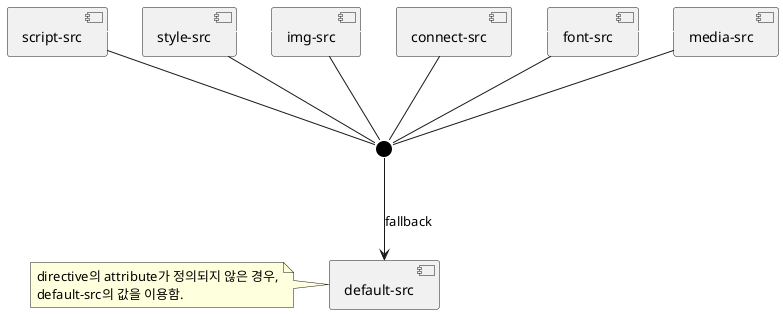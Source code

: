 @startuml csp_directive

skinparam interface {
  borderColor Transparent
  backgroundColor #000000
  fontColor Transparent
  stereotypeFontColor Transparent
}

component script_src [
  script-src
]

component style_src [
  style-src
]

component img_src [
  img-src
]

component connect_src [
  connect-src
]

component font_src [
  font-src
]

component media_src [
  media-src
]

script_src -right[#white]- style_src
style_src -right[#white]- img_src
img_src -right[#white]- connect_src
connect_src -right[#white]- font_src 
font_src -right[#white]- media_src

interface inf as INF

  script_src -down- INF
  style_src -down- INF
  img_src -down- INF
  connect_src -down- INF 
  font_src -down- INF
  media_src -down- INF


component default_src [
  default-src
]

note left of default_src
directive의 attribute가 정의되지 않은 경우,
default-src의 값을 이용함.
end note

INF -down-> default_src : fallback

@enduml
